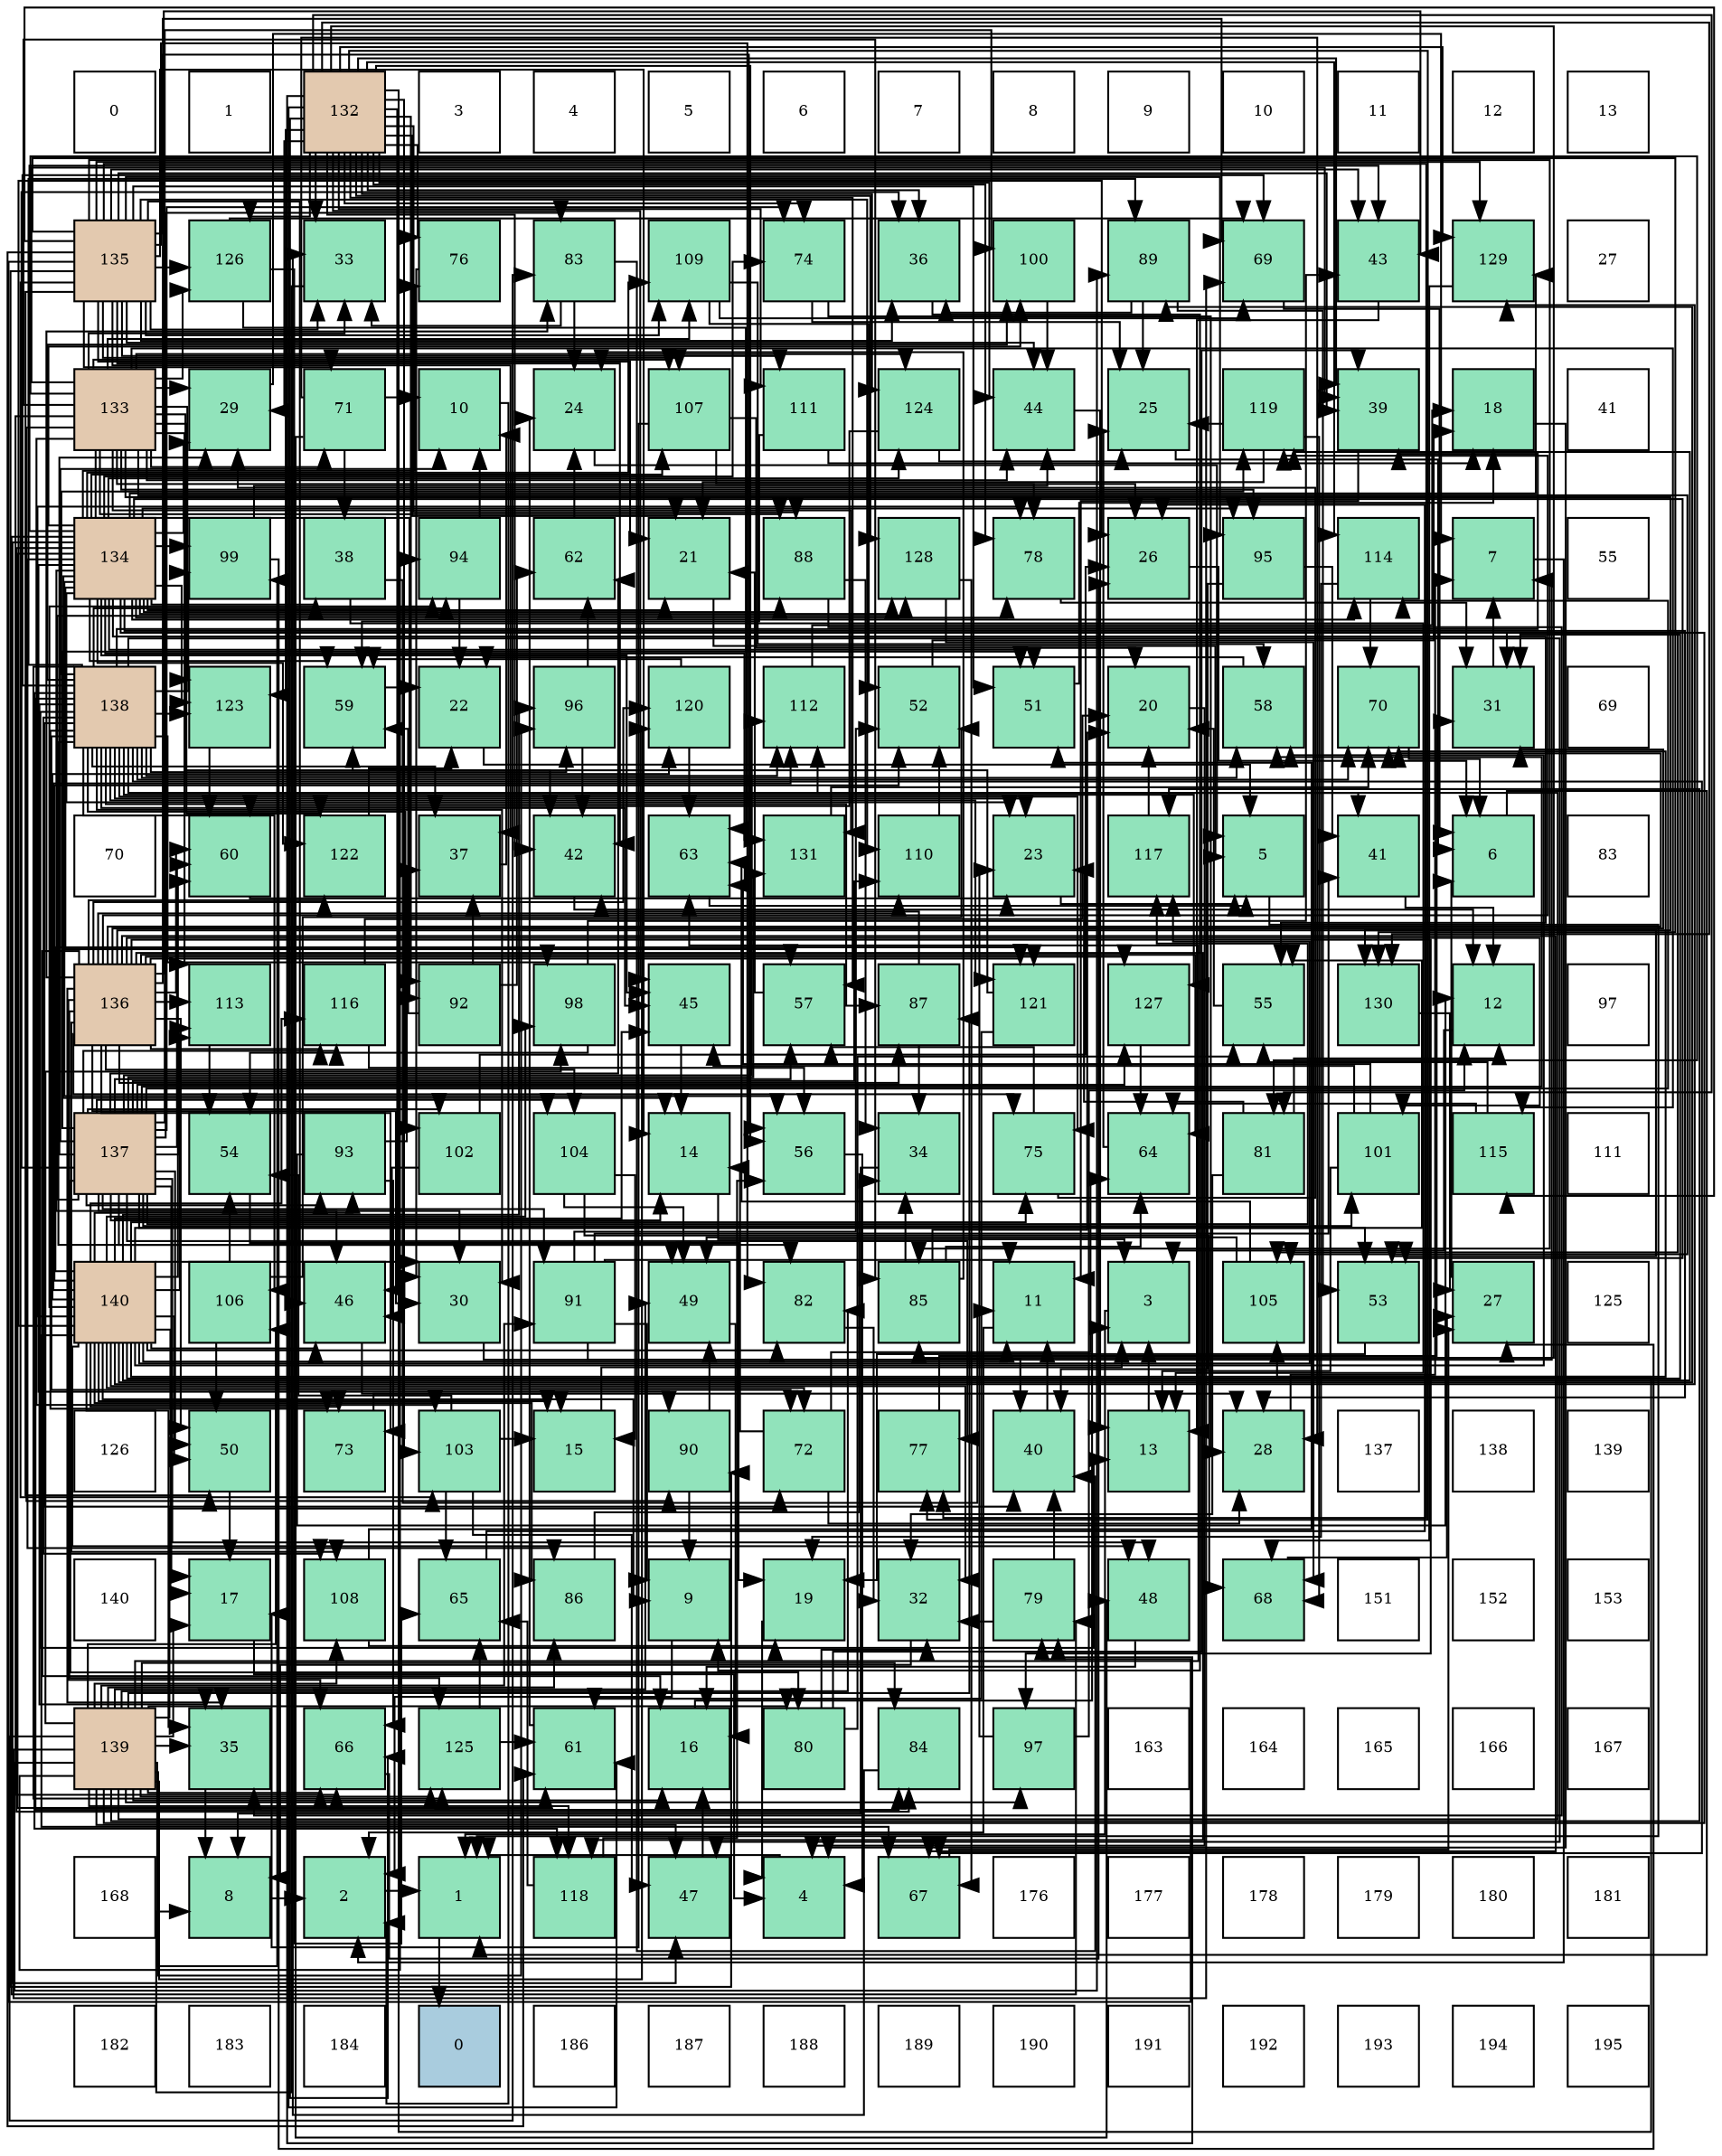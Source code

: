 digraph layout{
 rankdir=TB;
 splines=ortho;
 node [style=filled shape=square fixedsize=true width=0.6];
0[label="0", fontsize=8, fillcolor="#ffffff"];
1[label="1", fontsize=8, fillcolor="#ffffff"];
2[label="132", fontsize=8, fillcolor="#e3c9af"];
3[label="3", fontsize=8, fillcolor="#ffffff"];
4[label="4", fontsize=8, fillcolor="#ffffff"];
5[label="5", fontsize=8, fillcolor="#ffffff"];
6[label="6", fontsize=8, fillcolor="#ffffff"];
7[label="7", fontsize=8, fillcolor="#ffffff"];
8[label="8", fontsize=8, fillcolor="#ffffff"];
9[label="9", fontsize=8, fillcolor="#ffffff"];
10[label="10", fontsize=8, fillcolor="#ffffff"];
11[label="11", fontsize=8, fillcolor="#ffffff"];
12[label="12", fontsize=8, fillcolor="#ffffff"];
13[label="13", fontsize=8, fillcolor="#ffffff"];
14[label="135", fontsize=8, fillcolor="#e3c9af"];
15[label="126", fontsize=8, fillcolor="#91e3bb"];
16[label="33", fontsize=8, fillcolor="#91e3bb"];
17[label="76", fontsize=8, fillcolor="#91e3bb"];
18[label="83", fontsize=8, fillcolor="#91e3bb"];
19[label="109", fontsize=8, fillcolor="#91e3bb"];
20[label="74", fontsize=8, fillcolor="#91e3bb"];
21[label="36", fontsize=8, fillcolor="#91e3bb"];
22[label="100", fontsize=8, fillcolor="#91e3bb"];
23[label="89", fontsize=8, fillcolor="#91e3bb"];
24[label="69", fontsize=8, fillcolor="#91e3bb"];
25[label="43", fontsize=8, fillcolor="#91e3bb"];
26[label="129", fontsize=8, fillcolor="#91e3bb"];
27[label="27", fontsize=8, fillcolor="#ffffff"];
28[label="133", fontsize=8, fillcolor="#e3c9af"];
29[label="29", fontsize=8, fillcolor="#91e3bb"];
30[label="71", fontsize=8, fillcolor="#91e3bb"];
31[label="10", fontsize=8, fillcolor="#91e3bb"];
32[label="24", fontsize=8, fillcolor="#91e3bb"];
33[label="107", fontsize=8, fillcolor="#91e3bb"];
34[label="111", fontsize=8, fillcolor="#91e3bb"];
35[label="124", fontsize=8, fillcolor="#91e3bb"];
36[label="44", fontsize=8, fillcolor="#91e3bb"];
37[label="25", fontsize=8, fillcolor="#91e3bb"];
38[label="119", fontsize=8, fillcolor="#91e3bb"];
39[label="39", fontsize=8, fillcolor="#91e3bb"];
40[label="18", fontsize=8, fillcolor="#91e3bb"];
41[label="41", fontsize=8, fillcolor="#ffffff"];
42[label="134", fontsize=8, fillcolor="#e3c9af"];
43[label="99", fontsize=8, fillcolor="#91e3bb"];
44[label="38", fontsize=8, fillcolor="#91e3bb"];
45[label="94", fontsize=8, fillcolor="#91e3bb"];
46[label="62", fontsize=8, fillcolor="#91e3bb"];
47[label="21", fontsize=8, fillcolor="#91e3bb"];
48[label="88", fontsize=8, fillcolor="#91e3bb"];
49[label="128", fontsize=8, fillcolor="#91e3bb"];
50[label="78", fontsize=8, fillcolor="#91e3bb"];
51[label="26", fontsize=8, fillcolor="#91e3bb"];
52[label="95", fontsize=8, fillcolor="#91e3bb"];
53[label="114", fontsize=8, fillcolor="#91e3bb"];
54[label="7", fontsize=8, fillcolor="#91e3bb"];
55[label="55", fontsize=8, fillcolor="#ffffff"];
56[label="138", fontsize=8, fillcolor="#e3c9af"];
57[label="123", fontsize=8, fillcolor="#91e3bb"];
58[label="59", fontsize=8, fillcolor="#91e3bb"];
59[label="22", fontsize=8, fillcolor="#91e3bb"];
60[label="96", fontsize=8, fillcolor="#91e3bb"];
61[label="120", fontsize=8, fillcolor="#91e3bb"];
62[label="112", fontsize=8, fillcolor="#91e3bb"];
63[label="52", fontsize=8, fillcolor="#91e3bb"];
64[label="51", fontsize=8, fillcolor="#91e3bb"];
65[label="20", fontsize=8, fillcolor="#91e3bb"];
66[label="58", fontsize=8, fillcolor="#91e3bb"];
67[label="70", fontsize=8, fillcolor="#91e3bb"];
68[label="31", fontsize=8, fillcolor="#91e3bb"];
69[label="69", fontsize=8, fillcolor="#ffffff"];
70[label="70", fontsize=8, fillcolor="#ffffff"];
71[label="60", fontsize=8, fillcolor="#91e3bb"];
72[label="122", fontsize=8, fillcolor="#91e3bb"];
73[label="37", fontsize=8, fillcolor="#91e3bb"];
74[label="42", fontsize=8, fillcolor="#91e3bb"];
75[label="63", fontsize=8, fillcolor="#91e3bb"];
76[label="131", fontsize=8, fillcolor="#91e3bb"];
77[label="110", fontsize=8, fillcolor="#91e3bb"];
78[label="23", fontsize=8, fillcolor="#91e3bb"];
79[label="117", fontsize=8, fillcolor="#91e3bb"];
80[label="5", fontsize=8, fillcolor="#91e3bb"];
81[label="41", fontsize=8, fillcolor="#91e3bb"];
82[label="6", fontsize=8, fillcolor="#91e3bb"];
83[label="83", fontsize=8, fillcolor="#ffffff"];
84[label="136", fontsize=8, fillcolor="#e3c9af"];
85[label="113", fontsize=8, fillcolor="#91e3bb"];
86[label="116", fontsize=8, fillcolor="#91e3bb"];
87[label="92", fontsize=8, fillcolor="#91e3bb"];
88[label="98", fontsize=8, fillcolor="#91e3bb"];
89[label="45", fontsize=8, fillcolor="#91e3bb"];
90[label="57", fontsize=8, fillcolor="#91e3bb"];
91[label="87", fontsize=8, fillcolor="#91e3bb"];
92[label="121", fontsize=8, fillcolor="#91e3bb"];
93[label="127", fontsize=8, fillcolor="#91e3bb"];
94[label="55", fontsize=8, fillcolor="#91e3bb"];
95[label="130", fontsize=8, fillcolor="#91e3bb"];
96[label="12", fontsize=8, fillcolor="#91e3bb"];
97[label="97", fontsize=8, fillcolor="#ffffff"];
98[label="137", fontsize=8, fillcolor="#e3c9af"];
99[label="54", fontsize=8, fillcolor="#91e3bb"];
100[label="93", fontsize=8, fillcolor="#91e3bb"];
101[label="102", fontsize=8, fillcolor="#91e3bb"];
102[label="104", fontsize=8, fillcolor="#91e3bb"];
103[label="14", fontsize=8, fillcolor="#91e3bb"];
104[label="56", fontsize=8, fillcolor="#91e3bb"];
105[label="34", fontsize=8, fillcolor="#91e3bb"];
106[label="75", fontsize=8, fillcolor="#91e3bb"];
107[label="64", fontsize=8, fillcolor="#91e3bb"];
108[label="81", fontsize=8, fillcolor="#91e3bb"];
109[label="101", fontsize=8, fillcolor="#91e3bb"];
110[label="115", fontsize=8, fillcolor="#91e3bb"];
111[label="111", fontsize=8, fillcolor="#ffffff"];
112[label="140", fontsize=8, fillcolor="#e3c9af"];
113[label="106", fontsize=8, fillcolor="#91e3bb"];
114[label="46", fontsize=8, fillcolor="#91e3bb"];
115[label="30", fontsize=8, fillcolor="#91e3bb"];
116[label="91", fontsize=8, fillcolor="#91e3bb"];
117[label="49", fontsize=8, fillcolor="#91e3bb"];
118[label="82", fontsize=8, fillcolor="#91e3bb"];
119[label="85", fontsize=8, fillcolor="#91e3bb"];
120[label="11", fontsize=8, fillcolor="#91e3bb"];
121[label="3", fontsize=8, fillcolor="#91e3bb"];
122[label="105", fontsize=8, fillcolor="#91e3bb"];
123[label="53", fontsize=8, fillcolor="#91e3bb"];
124[label="27", fontsize=8, fillcolor="#91e3bb"];
125[label="125", fontsize=8, fillcolor="#ffffff"];
126[label="126", fontsize=8, fillcolor="#ffffff"];
127[label="50", fontsize=8, fillcolor="#91e3bb"];
128[label="73", fontsize=8, fillcolor="#91e3bb"];
129[label="103", fontsize=8, fillcolor="#91e3bb"];
130[label="15", fontsize=8, fillcolor="#91e3bb"];
131[label="90", fontsize=8, fillcolor="#91e3bb"];
132[label="72", fontsize=8, fillcolor="#91e3bb"];
133[label="77", fontsize=8, fillcolor="#91e3bb"];
134[label="40", fontsize=8, fillcolor="#91e3bb"];
135[label="13", fontsize=8, fillcolor="#91e3bb"];
136[label="28", fontsize=8, fillcolor="#91e3bb"];
137[label="137", fontsize=8, fillcolor="#ffffff"];
138[label="138", fontsize=8, fillcolor="#ffffff"];
139[label="139", fontsize=8, fillcolor="#ffffff"];
140[label="140", fontsize=8, fillcolor="#ffffff"];
141[label="17", fontsize=8, fillcolor="#91e3bb"];
142[label="108", fontsize=8, fillcolor="#91e3bb"];
143[label="65", fontsize=8, fillcolor="#91e3bb"];
144[label="86", fontsize=8, fillcolor="#91e3bb"];
145[label="9", fontsize=8, fillcolor="#91e3bb"];
146[label="19", fontsize=8, fillcolor="#91e3bb"];
147[label="32", fontsize=8, fillcolor="#91e3bb"];
148[label="79", fontsize=8, fillcolor="#91e3bb"];
149[label="48", fontsize=8, fillcolor="#91e3bb"];
150[label="68", fontsize=8, fillcolor="#91e3bb"];
151[label="151", fontsize=8, fillcolor="#ffffff"];
152[label="152", fontsize=8, fillcolor="#ffffff"];
153[label="153", fontsize=8, fillcolor="#ffffff"];
154[label="139", fontsize=8, fillcolor="#e3c9af"];
155[label="35", fontsize=8, fillcolor="#91e3bb"];
156[label="66", fontsize=8, fillcolor="#91e3bb"];
157[label="125", fontsize=8, fillcolor="#91e3bb"];
158[label="61", fontsize=8, fillcolor="#91e3bb"];
159[label="16", fontsize=8, fillcolor="#91e3bb"];
160[label="80", fontsize=8, fillcolor="#91e3bb"];
161[label="84", fontsize=8, fillcolor="#91e3bb"];
162[label="97", fontsize=8, fillcolor="#91e3bb"];
163[label="163", fontsize=8, fillcolor="#ffffff"];
164[label="164", fontsize=8, fillcolor="#ffffff"];
165[label="165", fontsize=8, fillcolor="#ffffff"];
166[label="166", fontsize=8, fillcolor="#ffffff"];
167[label="167", fontsize=8, fillcolor="#ffffff"];
168[label="168", fontsize=8, fillcolor="#ffffff"];
169[label="8", fontsize=8, fillcolor="#91e3bb"];
170[label="2", fontsize=8, fillcolor="#91e3bb"];
171[label="1", fontsize=8, fillcolor="#91e3bb"];
172[label="118", fontsize=8, fillcolor="#91e3bb"];
173[label="47", fontsize=8, fillcolor="#91e3bb"];
174[label="4", fontsize=8, fillcolor="#91e3bb"];
175[label="67", fontsize=8, fillcolor="#91e3bb"];
176[label="176", fontsize=8, fillcolor="#ffffff"];
177[label="177", fontsize=8, fillcolor="#ffffff"];
178[label="178", fontsize=8, fillcolor="#ffffff"];
179[label="179", fontsize=8, fillcolor="#ffffff"];
180[label="180", fontsize=8, fillcolor="#ffffff"];
181[label="181", fontsize=8, fillcolor="#ffffff"];
182[label="182", fontsize=8, fillcolor="#ffffff"];
183[label="183", fontsize=8, fillcolor="#ffffff"];
184[label="184", fontsize=8, fillcolor="#ffffff"];
185[label="0", fontsize=8, fillcolor="#a9ccde"];
186[label="186", fontsize=8, fillcolor="#ffffff"];
187[label="187", fontsize=8, fillcolor="#ffffff"];
188[label="188", fontsize=8, fillcolor="#ffffff"];
189[label="189", fontsize=8, fillcolor="#ffffff"];
190[label="190", fontsize=8, fillcolor="#ffffff"];
191[label="191", fontsize=8, fillcolor="#ffffff"];
192[label="192", fontsize=8, fillcolor="#ffffff"];
193[label="193", fontsize=8, fillcolor="#ffffff"];
194[label="194", fontsize=8, fillcolor="#ffffff"];
195[label="195", fontsize=8, fillcolor="#ffffff"];
edge [constraint=false, style=vis];171 -> 185;
170 -> 171;
121 -> 171;
174 -> 171;
80 -> 171;
82 -> 171;
54 -> 170;
169 -> 170;
145 -> 170;
31 -> 170;
120 -> 170;
96 -> 121;
135 -> 121;
103 -> 121;
130 -> 121;
159 -> 121;
141 -> 174;
40 -> 174;
146 -> 174;
65 -> 174;
47 -> 80;
59 -> 80;
78 -> 80;
32 -> 80;
37 -> 82;
51 -> 82;
124 -> 82;
136 -> 54;
29 -> 54;
115 -> 54;
68 -> 54;
147 -> 169;
16 -> 169;
105 -> 169;
155 -> 169;
21 -> 145;
73 -> 31;
44 -> 120;
44 -> 135;
39 -> 120;
134 -> 120;
81 -> 96;
74 -> 96;
25 -> 135;
36 -> 135;
89 -> 103;
114 -> 130;
173 -> 159;
149 -> 159;
117 -> 159;
127 -> 141;
64 -> 40;
63 -> 40;
123 -> 146;
99 -> 146;
94 -> 65;
104 -> 174;
90 -> 47;
66 -> 59;
58 -> 59;
71 -> 78;
158 -> 32;
46 -> 32;
75 -> 80;
107 -> 37;
143 -> 51;
156 -> 51;
175 -> 124;
150 -> 124;
24 -> 82;
67 -> 82;
30 -> 31;
30 -> 136;
30 -> 44;
30 -> 149;
132 -> 103;
132 -> 136;
132 -> 107;
128 -> 136;
20 -> 37;
20 -> 136;
106 -> 29;
106 -> 90;
17 -> 115;
133 -> 68;
50 -> 68;
148 -> 147;
148 -> 134;
160 -> 147;
160 -> 39;
160 -> 94;
108 -> 96;
108 -> 78;
108 -> 147;
118 -> 147;
18 -> 32;
18 -> 16;
18 -> 134;
161 -> 16;
119 -> 65;
119 -> 32;
119 -> 105;
119 -> 107;
144 -> 105;
91 -> 105;
91 -> 74;
48 -> 105;
48 -> 155;
23 -> 37;
23 -> 21;
23 -> 123;
131 -> 145;
131 -> 117;
116 -> 145;
116 -> 120;
116 -> 134;
116 -> 81;
116 -> 63;
87 -> 73;
87 -> 58;
87 -> 46;
100 -> 96;
100 -> 73;
100 -> 156;
45 -> 31;
45 -> 59;
52 -> 134;
52 -> 81;
60 -> 74;
60 -> 46;
162 -> 96;
162 -> 78;
88 -> 25;
88 -> 99;
43 -> 124;
43 -> 36;
22 -> 36;
109 -> 135;
109 -> 89;
109 -> 75;
101 -> 51;
101 -> 114;
129 -> 130;
129 -> 173;
129 -> 99;
129 -> 143;
102 -> 130;
102 -> 117;
102 -> 150;
122 -> 117;
122 -> 75;
113 -> 127;
113 -> 63;
113 -> 99;
33 -> 141;
33 -> 65;
33 -> 51;
142 -> 146;
142 -> 64;
19 -> 63;
19 -> 66;
19 -> 24;
77 -> 63;
34 -> 40;
34 -> 58;
62 -> 40;
85 -> 99;
53 -> 146;
53 -> 67;
110 -> 94;
110 -> 107;
86 -> 65;
86 -> 104;
79 -> 65;
172 -> 104;
172 -> 143;
38 -> 47;
38 -> 37;
38 -> 150;
61 -> 58;
61 -> 75;
92 -> 58;
92 -> 158;
72 -> 59;
57 -> 71;
35 -> 37;
35 -> 71;
157 -> 158;
157 -> 143;
15 -> 75;
15 -> 143;
15 -> 24;
93 -> 107;
49 -> 175;
49 -> 150;
26 -> 150;
95 -> 124;
76 -> 67;
2 -> 47;
2 -> 29;
2 -> 16;
2 -> 21;
2 -> 39;
2 -> 74;
2 -> 36;
2 -> 89;
2 -> 114;
2 -> 104;
2 -> 90;
2 -> 158;
2 -> 156;
2 -> 20;
2 -> 17;
2 -> 133;
2 -> 50;
2 -> 148;
2 -> 108;
2 -> 119;
2 -> 48;
2 -> 87;
2 -> 129;
2 -> 122;
2 -> 34;
2 -> 53;
2 -> 57;
2 -> 35;
2 -> 15;
2 -> 49;
2 -> 26;
2 -> 95;
28 -> 29;
28 -> 16;
28 -> 39;
28 -> 74;
28 -> 36;
28 -> 156;
28 -> 30;
28 -> 50;
28 -> 108;
28 -> 119;
28 -> 48;
28 -> 131;
28 -> 87;
28 -> 52;
28 -> 129;
28 -> 122;
28 -> 33;
28 -> 19;
28 -> 85;
28 -> 110;
28 -> 72;
28 -> 57;
28 -> 35;
28 -> 15;
28 -> 95;
28 -> 76;
42 -> 103;
42 -> 47;
42 -> 78;
42 -> 136;
42 -> 29;
42 -> 44;
42 -> 25;
42 -> 89;
42 -> 114;
42 -> 173;
42 -> 64;
42 -> 123;
42 -> 94;
42 -> 104;
42 -> 90;
42 -> 58;
42 -> 158;
42 -> 20;
42 -> 17;
42 -> 50;
42 -> 148;
42 -> 161;
42 -> 144;
42 -> 48;
42 -> 131;
42 -> 52;
42 -> 43;
42 -> 22;
42 -> 122;
42 -> 33;
42 -> 19;
42 -> 53;
42 -> 72;
42 -> 57;
42 -> 35;
42 -> 49;
42 -> 26;
42 -> 76;
14 -> 103;
14 -> 47;
14 -> 16;
14 -> 21;
14 -> 73;
14 -> 39;
14 -> 74;
14 -> 25;
14 -> 36;
14 -> 114;
14 -> 127;
14 -> 64;
14 -> 104;
14 -> 158;
14 -> 30;
14 -> 133;
14 -> 148;
14 -> 118;
14 -> 119;
14 -> 131;
14 -> 52;
14 -> 129;
14 -> 33;
14 -> 19;
14 -> 77;
14 -> 34;
14 -> 110;
14 -> 15;
14 -> 26;
14 -> 95;
84 -> 159;
84 -> 115;
84 -> 68;
84 -> 155;
84 -> 25;
84 -> 127;
84 -> 123;
84 -> 71;
84 -> 107;
84 -> 156;
84 -> 175;
84 -> 24;
84 -> 67;
84 -> 128;
84 -> 106;
84 -> 18;
84 -> 91;
84 -> 162;
84 -> 109;
84 -> 102;
84 -> 142;
84 -> 77;
84 -> 85;
84 -> 86;
84 -> 172;
84 -> 38;
84 -> 61;
84 -> 92;
84 -> 72;
84 -> 157;
84 -> 93;
98 -> 31;
98 -> 103;
98 -> 141;
98 -> 29;
98 -> 115;
98 -> 21;
98 -> 149;
98 -> 127;
98 -> 64;
98 -> 123;
98 -> 90;
98 -> 66;
98 -> 71;
98 -> 46;
98 -> 20;
98 -> 133;
98 -> 160;
98 -> 118;
98 -> 18;
98 -> 116;
98 -> 100;
98 -> 22;
98 -> 109;
98 -> 101;
98 -> 102;
98 -> 77;
98 -> 62;
98 -> 85;
98 -> 53;
98 -> 86;
98 -> 79;
98 -> 93;
98 -> 49;
98 -> 76;
56 -> 135;
56 -> 78;
56 -> 115;
56 -> 155;
56 -> 73;
56 -> 39;
56 -> 134;
56 -> 81;
56 -> 89;
56 -> 173;
56 -> 117;
56 -> 66;
56 -> 175;
56 -> 24;
56 -> 67;
56 -> 132;
56 -> 128;
56 -> 106;
56 -> 161;
56 -> 91;
56 -> 23;
56 -> 45;
56 -> 60;
56 -> 88;
56 -> 43;
56 -> 22;
56 -> 101;
56 -> 113;
56 -> 142;
56 -> 62;
56 -> 172;
56 -> 38;
56 -> 92;
56 -> 57;
56 -> 157;
56 -> 93;
154 -> 159;
154 -> 141;
154 -> 68;
154 -> 155;
154 -> 173;
154 -> 117;
154 -> 75;
154 -> 156;
154 -> 24;
154 -> 132;
154 -> 160;
154 -> 118;
154 -> 18;
154 -> 161;
154 -> 144;
154 -> 91;
154 -> 23;
154 -> 116;
154 -> 45;
154 -> 60;
154 -> 162;
154 -> 88;
154 -> 43;
154 -> 113;
154 -> 142;
154 -> 62;
154 -> 79;
154 -> 172;
154 -> 61;
154 -> 157;
112 -> 145;
112 -> 120;
112 -> 130;
112 -> 141;
112 -> 51;
112 -> 115;
112 -> 68;
112 -> 147;
112 -> 155;
112 -> 89;
112 -> 114;
112 -> 149;
112 -> 127;
112 -> 63;
112 -> 94;
112 -> 66;
112 -> 71;
112 -> 175;
112 -> 67;
112 -> 132;
112 -> 128;
112 -> 106;
112 -> 50;
112 -> 118;
112 -> 144;
112 -> 23;
112 -> 100;
112 -> 45;
112 -> 60;
112 -> 88;
112 -> 62;
112 -> 85;
112 -> 86;
112 -> 79;
112 -> 38;
112 -> 61;
112 -> 92;
112 -> 26;
edge [constraint=true, style=invis];
0 -> 14 -> 28 -> 42 -> 56 -> 70 -> 84 -> 98 -> 112 -> 126 -> 140 -> 154 -> 168 -> 182;
1 -> 15 -> 29 -> 43 -> 57 -> 71 -> 85 -> 99 -> 113 -> 127 -> 141 -> 155 -> 169 -> 183;
2 -> 16 -> 30 -> 44 -> 58 -> 72 -> 86 -> 100 -> 114 -> 128 -> 142 -> 156 -> 170 -> 184;
3 -> 17 -> 31 -> 45 -> 59 -> 73 -> 87 -> 101 -> 115 -> 129 -> 143 -> 157 -> 171 -> 185;
4 -> 18 -> 32 -> 46 -> 60 -> 74 -> 88 -> 102 -> 116 -> 130 -> 144 -> 158 -> 172 -> 186;
5 -> 19 -> 33 -> 47 -> 61 -> 75 -> 89 -> 103 -> 117 -> 131 -> 145 -> 159 -> 173 -> 187;
6 -> 20 -> 34 -> 48 -> 62 -> 76 -> 90 -> 104 -> 118 -> 132 -> 146 -> 160 -> 174 -> 188;
7 -> 21 -> 35 -> 49 -> 63 -> 77 -> 91 -> 105 -> 119 -> 133 -> 147 -> 161 -> 175 -> 189;
8 -> 22 -> 36 -> 50 -> 64 -> 78 -> 92 -> 106 -> 120 -> 134 -> 148 -> 162 -> 176 -> 190;
9 -> 23 -> 37 -> 51 -> 65 -> 79 -> 93 -> 107 -> 121 -> 135 -> 149 -> 163 -> 177 -> 191;
10 -> 24 -> 38 -> 52 -> 66 -> 80 -> 94 -> 108 -> 122 -> 136 -> 150 -> 164 -> 178 -> 192;
11 -> 25 -> 39 -> 53 -> 67 -> 81 -> 95 -> 109 -> 123 -> 137 -> 151 -> 165 -> 179 -> 193;
12 -> 26 -> 40 -> 54 -> 68 -> 82 -> 96 -> 110 -> 124 -> 138 -> 152 -> 166 -> 180 -> 194;
13 -> 27 -> 41 -> 55 -> 69 -> 83 -> 97 -> 111 -> 125 -> 139 -> 153 -> 167 -> 181 -> 195;
rank = same {0 -> 1 -> 2 -> 3 -> 4 -> 5 -> 6 -> 7 -> 8 -> 9 -> 10 -> 11 -> 12 -> 13};
rank = same {14 -> 15 -> 16 -> 17 -> 18 -> 19 -> 20 -> 21 -> 22 -> 23 -> 24 -> 25 -> 26 -> 27};
rank = same {28 -> 29 -> 30 -> 31 -> 32 -> 33 -> 34 -> 35 -> 36 -> 37 -> 38 -> 39 -> 40 -> 41};
rank = same {42 -> 43 -> 44 -> 45 -> 46 -> 47 -> 48 -> 49 -> 50 -> 51 -> 52 -> 53 -> 54 -> 55};
rank = same {56 -> 57 -> 58 -> 59 -> 60 -> 61 -> 62 -> 63 -> 64 -> 65 -> 66 -> 67 -> 68 -> 69};
rank = same {70 -> 71 -> 72 -> 73 -> 74 -> 75 -> 76 -> 77 -> 78 -> 79 -> 80 -> 81 -> 82 -> 83};
rank = same {84 -> 85 -> 86 -> 87 -> 88 -> 89 -> 90 -> 91 -> 92 -> 93 -> 94 -> 95 -> 96 -> 97};
rank = same {98 -> 99 -> 100 -> 101 -> 102 -> 103 -> 104 -> 105 -> 106 -> 107 -> 108 -> 109 -> 110 -> 111};
rank = same {112 -> 113 -> 114 -> 115 -> 116 -> 117 -> 118 -> 119 -> 120 -> 121 -> 122 -> 123 -> 124 -> 125};
rank = same {126 -> 127 -> 128 -> 129 -> 130 -> 131 -> 132 -> 133 -> 134 -> 135 -> 136 -> 137 -> 138 -> 139};
rank = same {140 -> 141 -> 142 -> 143 -> 144 -> 145 -> 146 -> 147 -> 148 -> 149 -> 150 -> 151 -> 152 -> 153};
rank = same {154 -> 155 -> 156 -> 157 -> 158 -> 159 -> 160 -> 161 -> 162 -> 163 -> 164 -> 165 -> 166 -> 167};
rank = same {168 -> 169 -> 170 -> 171 -> 172 -> 173 -> 174 -> 175 -> 176 -> 177 -> 178 -> 179 -> 180 -> 181};
rank = same {182 -> 183 -> 184 -> 185 -> 186 -> 187 -> 188 -> 189 -> 190 -> 191 -> 192 -> 193 -> 194 -> 195};
}